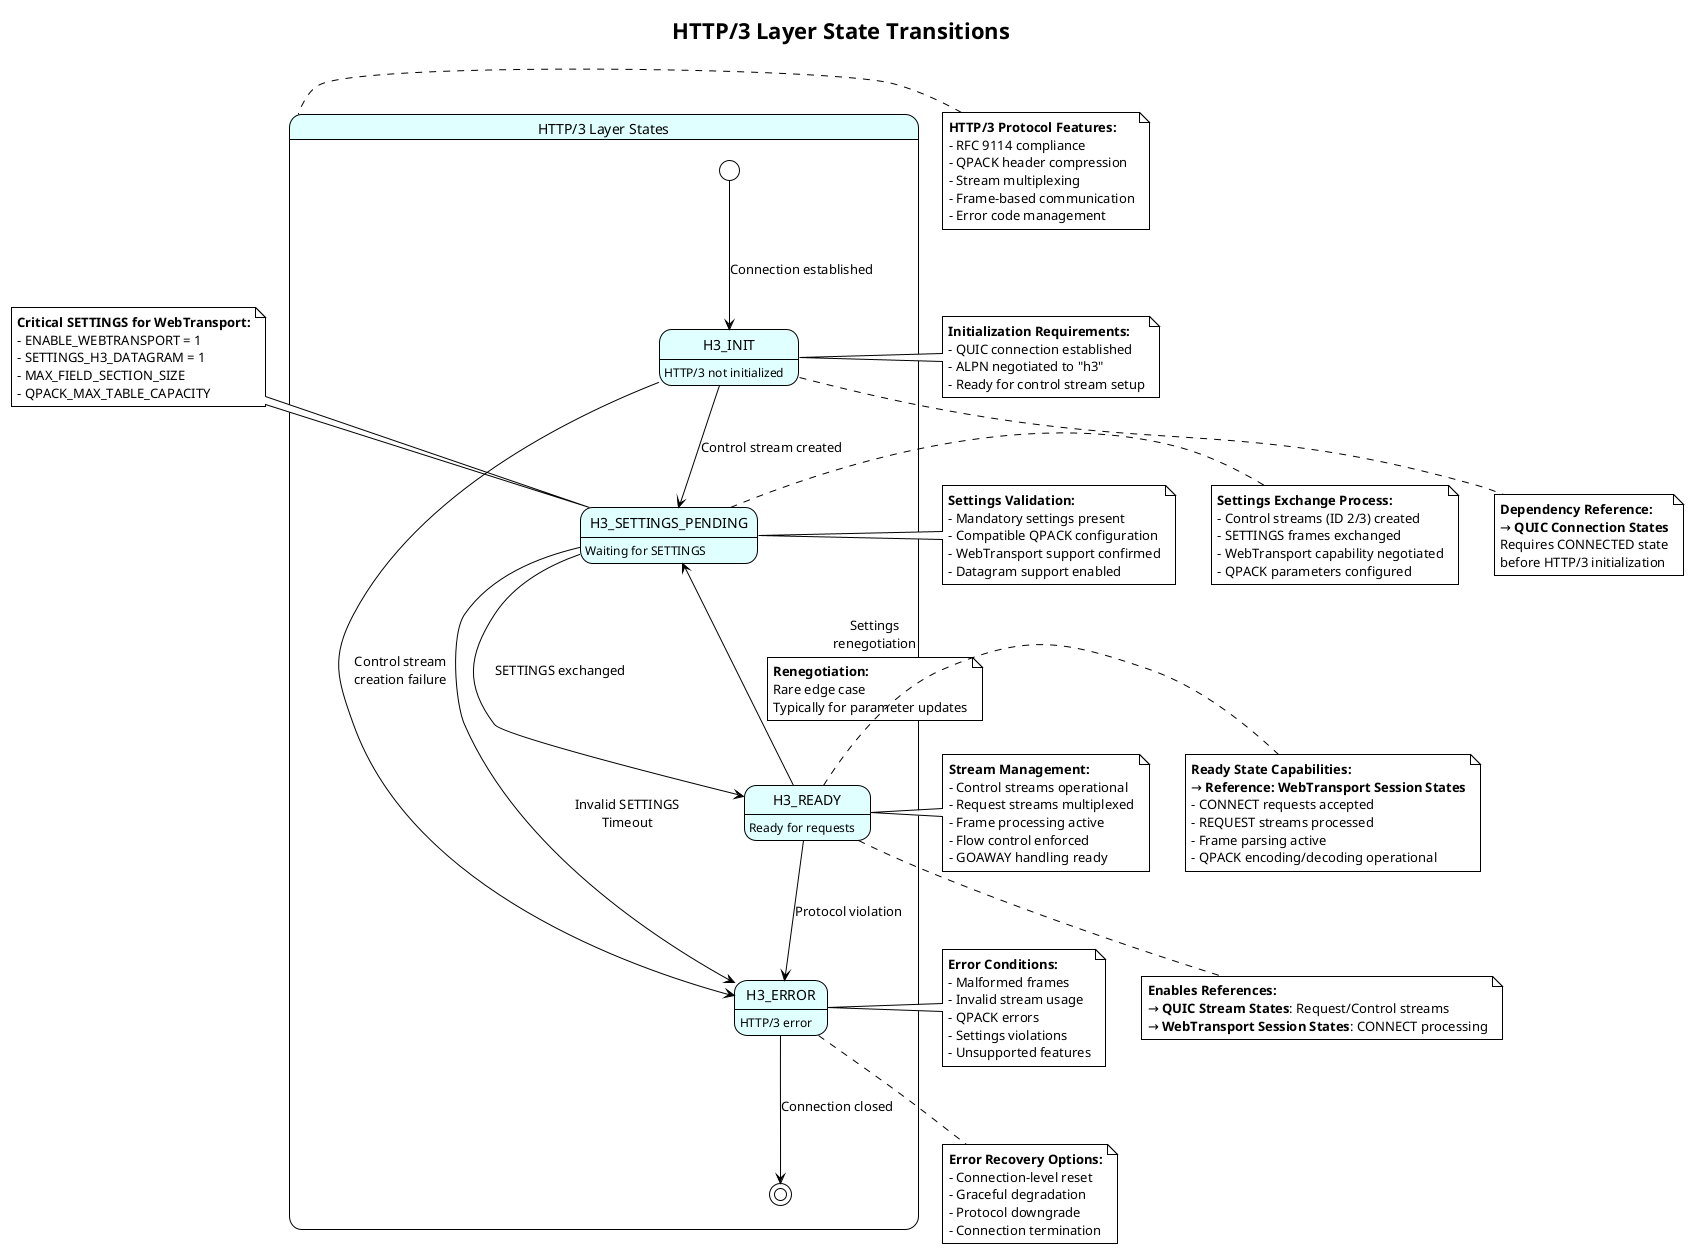 ﻿@startuml
!theme plain
skinparam state {
  BackgroundColor lightcyan
  BorderColor black
  ArrowColor black
}

title HTTP/3 Layer State Transitions

state "HTTP/3 Layer States" as HTTP3 {
  state H3_INIT : HTTP/3 not initialized
  state H3_SETTINGS_PENDING : Waiting for SETTINGS
  state H3_READY : Ready for requests
  state H3_ERROR : HTTP/3 error

  [*] --> H3_INIT : Connection established
  H3_INIT --> H3_SETTINGS_PENDING : Control stream created
  H3_SETTINGS_PENDING --> H3_READY : SETTINGS exchanged
  H3_SETTINGS_PENDING --> H3_ERROR : Invalid SETTINGS\nTimeout
  H3_READY --> H3_ERROR : Protocol violation
  H3_ERROR --> [*] : Connection closed
}

' HTTP/3 specific state annotations
note right of H3_INIT : **Initialization Requirements:**\n- QUIC connection established\n- ALPN negotiated to "h3"\n- Ready for control stream setup

note right of H3_SETTINGS_PENDING : **Settings Exchange Process:**\n- Control streams (ID 2/3) created\n- SETTINGS frames exchanged\n- WebTransport capability negotiated\n- QPACK parameters configured

note right of H3_READY : **Ready State Capabilities:**\n→ **Reference: WebTransport Session States**\n- CONNECT requests accepted\n- REQUEST streams processed\n- Frame parsing active\n- QPACK encoding/decoding operational

note left of H3_ERROR : **Error Conditions:**\n- Malformed frames\n- Invalid stream usage\n- QPACK errors\n- Settings violations\n- Unsupported features

' Settings frame details
note top of H3_SETTINGS_PENDING : **Critical SETTINGS for WebTransport:**\n- ENABLE_WEBTRANSPORT = 1\n- SETTINGS_H3_DATAGRAM = 1\n- MAX_FIELD_SECTION_SIZE\n- QPACK_MAX_TABLE_CAPACITY

' Cross-layer dependencies
note bottom of H3_INIT : **Dependency Reference:**\n→ **QUIC Connection States**\nRequires CONNECTED state\nbefore HTTP/3 initialization

note bottom of H3_READY : **Enables References:**\n→ **QUIC Stream States**: Request/Control streams\n→ **WebTransport Session States**: CONNECT processing

' Protocol compliance
note left of HTTP3 : **HTTP/3 Protocol Features:**\n- RFC 9114 compliance\n- QPACK header compression\n- Stream multiplexing\n- Frame-based communication\n- Error code management

' State-specific triggers
note right of H3_SETTINGS_PENDING : **Settings Validation:**\n- Mandatory settings present\n- Compatible QPACK configuration\n- WebTransport support confirmed\n- Datagram support enabled

' Additional transitions for edge cases
H3_INIT --> H3_ERROR : Control stream\ncreation failure
H3_READY --> H3_SETTINGS_PENDING : Settings\nrenegotiation

note on link : **Renegotiation:**\nRare edge case\nTypically for parameter updates

' Recovery mechanisms
note bottom of H3_ERROR : **Error Recovery Options:**\n- Connection-level reset\n- Graceful degradation\n- Protocol downgrade\n- Connection termination

' Stream management in H3_READY state
note left of H3_READY : **Stream Management:**\n- Control streams operational\n- Request streams multiplexed\n- Frame processing active\n- Flow control enforced\n- GOAWAY handling ready

@enduml
